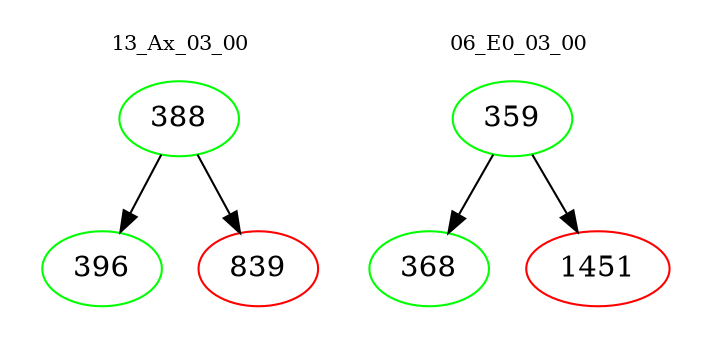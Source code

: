 digraph{
subgraph cluster_0 {
color = white
label = "13_Ax_03_00";
fontsize=10;
T0_388 [label="388", color="green"]
T0_388 -> T0_396 [color="black"]
T0_396 [label="396", color="green"]
T0_388 -> T0_839 [color="black"]
T0_839 [label="839", color="red"]
}
subgraph cluster_1 {
color = white
label = "06_E0_03_00";
fontsize=10;
T1_359 [label="359", color="green"]
T1_359 -> T1_368 [color="black"]
T1_368 [label="368", color="green"]
T1_359 -> T1_1451 [color="black"]
T1_1451 [label="1451", color="red"]
}
}
